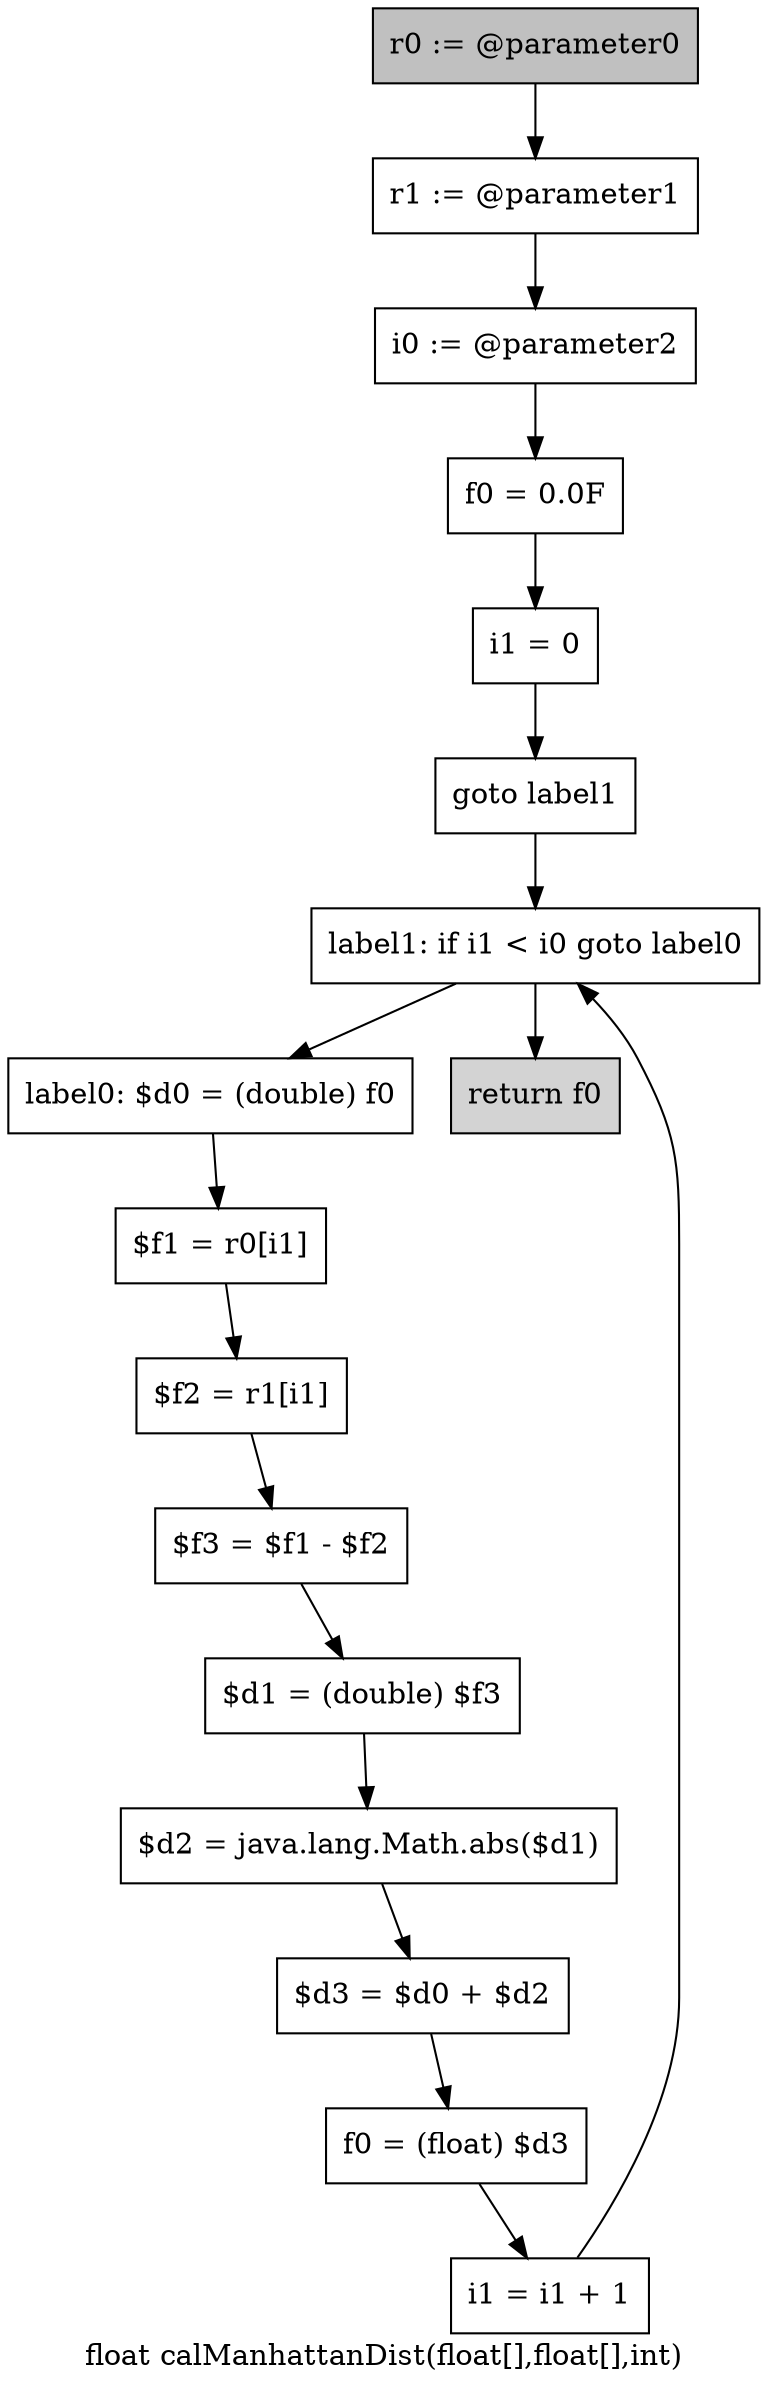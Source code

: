 digraph "float calManhattanDist(float[],float[],int)" {
    label="float calManhattanDist(float[],float[],int)";
    node [shape=box];
    "0" [style=filled,fillcolor=gray,label="r0 := @parameter0",];
    "1" [label="r1 := @parameter1",];
    "0"->"1";
    "2" [label="i0 := @parameter2",];
    "1"->"2";
    "3" [label="f0 = 0.0F",];
    "2"->"3";
    "4" [label="i1 = 0",];
    "3"->"4";
    "5" [label="goto label1",];
    "4"->"5";
    "15" [label="label1: if i1 < i0 goto label0",];
    "5"->"15";
    "6" [label="label0: $d0 = (double) f0",];
    "7" [label="$f1 = r0[i1]",];
    "6"->"7";
    "8" [label="$f2 = r1[i1]",];
    "7"->"8";
    "9" [label="$f3 = $f1 - $f2",];
    "8"->"9";
    "10" [label="$d1 = (double) $f3",];
    "9"->"10";
    "11" [label="$d2 = java.lang.Math.abs($d1)",];
    "10"->"11";
    "12" [label="$d3 = $d0 + $d2",];
    "11"->"12";
    "13" [label="f0 = (float) $d3",];
    "12"->"13";
    "14" [label="i1 = i1 + 1",];
    "13"->"14";
    "14"->"15";
    "15"->"6";
    "16" [style=filled,fillcolor=lightgray,label="return f0",];
    "15"->"16";
}
